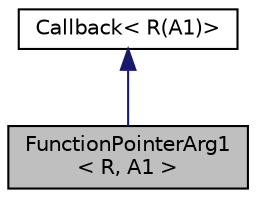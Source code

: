 digraph "FunctionPointerArg1&lt; R, A1 &gt;"
{
 // LATEX_PDF_SIZE
  edge [fontname="Helvetica",fontsize="10",labelfontname="Helvetica",labelfontsize="10"];
  node [fontname="Helvetica",fontsize="10",shape=record];
  Node1 [label="FunctionPointerArg1\l\< R, A1 \>",height=0.2,width=0.4,color="black", fillcolor="grey75", style="filled", fontcolor="black",tooltip=" "];
  Node2 -> Node1 [dir="back",color="midnightblue",fontsize="10",style="solid",fontname="Helvetica"];
  Node2 [label="Callback\< R(A1)\>",height=0.2,width=0.4,color="black", fillcolor="white", style="filled",URL="$classmbed_1_1_callback.html",tooltip=" "];
}
